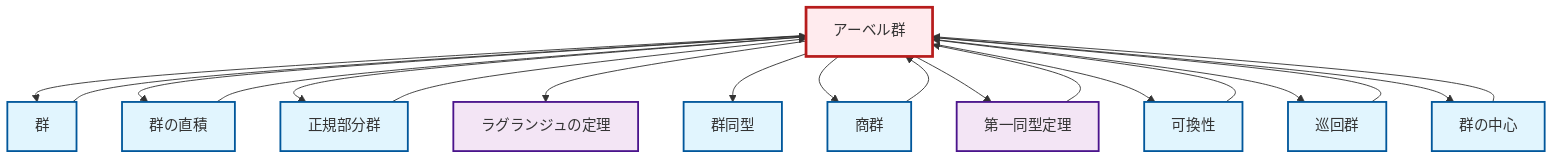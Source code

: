 graph TD
    classDef definition fill:#e1f5fe,stroke:#01579b,stroke-width:2px
    classDef theorem fill:#f3e5f5,stroke:#4a148c,stroke-width:2px
    classDef axiom fill:#fff3e0,stroke:#e65100,stroke-width:2px
    classDef example fill:#e8f5e9,stroke:#1b5e20,stroke-width:2px
    classDef current fill:#ffebee,stroke:#b71c1c,stroke-width:3px
    def-isomorphism["群同型"]:::definition
    def-abelian-group["アーベル群"]:::definition
    thm-lagrange["ラグランジュの定理"]:::theorem
    def-direct-product["群の直積"]:::definition
    thm-first-isomorphism["第一同型定理"]:::theorem
    def-normal-subgroup["正規部分群"]:::definition
    def-cyclic-group["巡回群"]:::definition
    def-group["群"]:::definition
    def-commutativity["可換性"]:::definition
    def-quotient-group["商群"]:::definition
    def-center-of-group["群の中心"]:::definition
    def-normal-subgroup --> def-abelian-group
    def-cyclic-group --> def-abelian-group
    def-abelian-group --> def-group
    def-abelian-group --> def-direct-product
    def-abelian-group --> def-normal-subgroup
    def-abelian-group --> thm-lagrange
    def-center-of-group --> def-abelian-group
    def-abelian-group --> def-isomorphism
    def-abelian-group --> def-quotient-group
    def-abelian-group --> thm-first-isomorphism
    def-group --> def-abelian-group
    def-abelian-group --> def-commutativity
    def-quotient-group --> def-abelian-group
    def-direct-product --> def-abelian-group
    thm-first-isomorphism --> def-abelian-group
    def-abelian-group --> def-cyclic-group
    def-commutativity --> def-abelian-group
    def-abelian-group --> def-center-of-group
    class def-abelian-group current